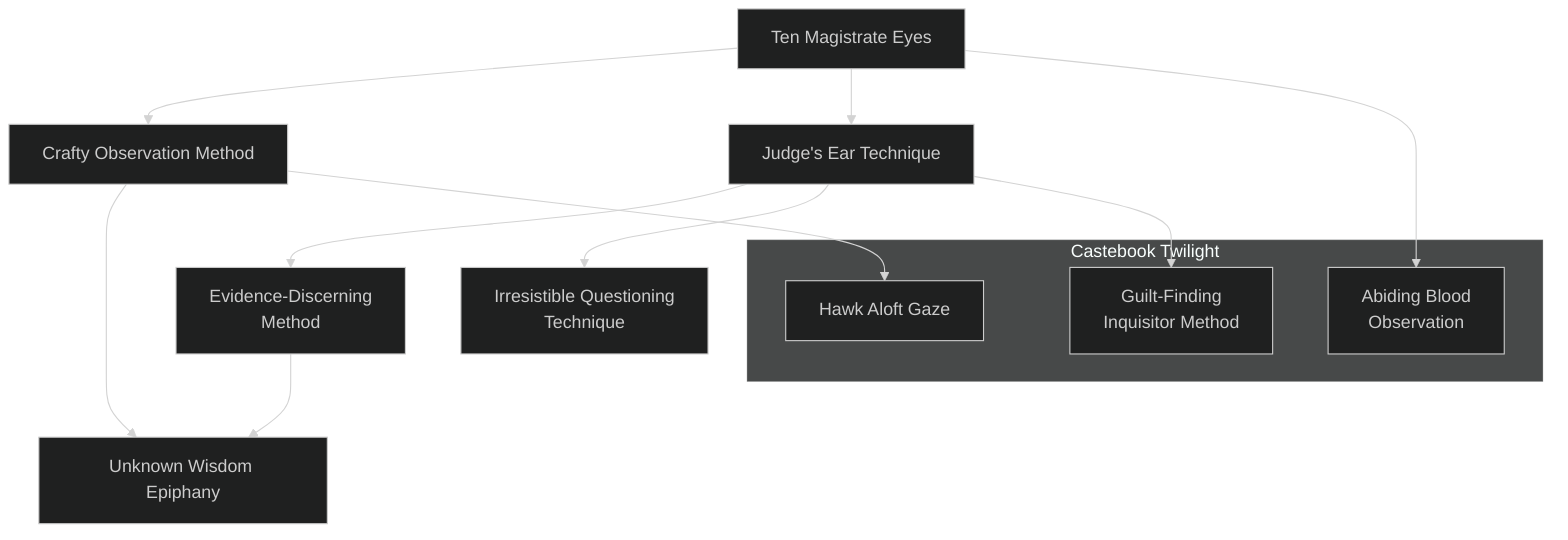 ---
config:
  theme: dark
---

flowchart TD

    ten_magistrate_eyes[Ten Magistrate Eyes]
    click ten_magistrate_eyes callback "
        Ten Magistrate Eyes<br>
        <br>
        Cost: 3 motes<br>
        Duration: One scene<br>
        Type: Supplemental<br>
        Minimum Investigation: 1<br>
        Minimum Essence: 1<br>
        Prerequisite Charms: None<br>
        <br>
        The character attunes himself to the world's ambient
        Essence and becomes preternaturally aware of the order of and
        links between objects. For the remainder of the scene, add his
        Essence score in automatic successes to any Investigation rolls.
        "

    crafty_observation_method[Crafty Observation Method]
    ten_magistrate_eyes --> crafty_observation_method
    click crafty_observation_method callback "
        Crafty Observation Method<br>
        <br>
        Cost: 5 motes<br>
        Duration: Instant<br>
        Type: Simple<br>
        Minimum Investigation: 3<br>
        Minimum Essence: 1<br>
        Prerequisite Charms: Ten Magistrate Eyes<br>
        <br>
        By examining the undisturbed physical evidence of
        an event, the character can reconstruct the physical
        process behind that event. For example, finding a body
        with a knife wound, the character can tell what sort of
        knife was used, from what direction the blow was struck
        and so on. This effect need not be limited to bodies and
        the scenes of crimes — characters can likewise recon-
        struct the evidence left behind by liaisons, examine the
        details of a camp site, etc.<br>
        Obviously, the event must have left significant physical
        evidence for a character to analyze. If the evidence is
        disturbed significantly, the Charm doesn't function automatically.
        The player must instead make a Perception
        + Investigation roll with a difficulty determined by the
        amount of disturbance the evidence has been subjected
        to, with success indicating that the character can reconstruct
        the events.
        "

    judges_ear_technique[Judge's Ear Technique]
    ten_magistrate_eyes --> judges_ear_technique
    click judges_ear_technique callback "
        Judge's Ear Technique<br>
        <br>
        Cost: 6 motes<br>
        Duration: One scene<br>
        Type: Reflexive<br>
        Minimum Investigation: 2<br>
        Minimum Essence: 1<br>
        Prerequisite Charms: Ten Magistrate Eyes<br>
        <br>
        This Charm allows the character to tell if a specific
        individual is lying to her. This Charm is infallible, within its
        limits. If the target refuses to answer or answers in an unclear
        fashion, the Charm will not indicate him as having lied.
        Likewise, it can only detect lies the target knows to be lies. If the
        target sincerely believes something to be the case, then the
        Charm will not detect him as having lied. This Charm in no
        way compels or reveals the truth — it only detects falsehoods.<br>
        <br>
        Errata:<br>
        This reads &quot;Minimum Ability: 2, Minimum Investigation: 1&quot;, it should read, &quot;Minimum Investigation: 2, Minimum Essence: 1&quot;
        "

    evidence_discerning_method[Evidence-Discerning<br>Method]
    judges_ear_technique --> evidence_discerning_method
    click evidence_discerning_method callback "
        Evidence-Discerning Method<br>
        <br>
        Cost: 6 motes, 1 Willpower<br>
        Duration: Instant<br>
        Type: Simple<br>
        Minimum Investigation: 4<br>
        Minimum Essence: 2<br>
        Prerequisite Charms: Judge's Ear Technique<br>
        <br>
        By sorting through possessions, physical evidence and so
        on left by a particular individual, an Exalted using this Charm
        may construct a psychological profile of the character who left
        the evidence. The clarity of this profile is determined by the
        amount of material the Exalted employing this Charm has to
        sort through. The more material, the more likely the character
        is to derive an accurate picture; the use of the Investigation
        Charm Crafty Observation Method is extremely beneficial as
        an aid to the use of this Charm. If there is material mixed in
        that does not actually belong to the target of analysis, then the
        Exalted's picture of the target will be distorted.
        "

    irresistable_questioning_technique[Irresistible Questioning<br>Technique]
    judges_ear_technique --> irresistable_questioning_technique
    click irresistable_questioning_technique callback "
        Irresistible Questioning Technique<br>
        <br>
        Cost: 5 motes<br>
        Duration: One scene<br>
        Type: Simple<br>
        Minimum Investigation: 3<br>
        Minimum Essence: 2<br>
        Prerequisite Charms: Judge's Ear Technique<br>
        <br>
        An Exalted using this Charm can make her questions
        impossible to resist. During the extended interrogation of a
        target whose Willpower is equal to or less than her Essence, she
        may wring him utterly dry — he is unable to lie, dissimulate or
        otherwise prevaricate. If the target has Willpower equal to or
        less than twice the Exalted's Essence, the Exalted's player may
        make a Manipulation + Investigation roll. For every success,
        the target must truthfully and to the best of his ability answer
        a single question. The Charm Ten Magistrate Eyes cannot be
        used to gain extra successes on this roll.<br>
        This Charm does not work on targets whose Willpower is
        higher than twice the Exalted's Essence. In any event, this
        Charm loses its effectiveness with repeated use — if used by an
        Exalted on the same target more than once during a period equal
        to the target's Willpower in weeks, the Charm has no effect.<br>
        <br>
        Errata:<br>
        On the sixth line of the first paragraph of the charm’s description, it says that a weak effect occurs if the
        target’s Willpower is less than or equal to &quot;twice the Exalted’s Willpower&quot;. This should read &quot;twice the
        Exalted’s Essence&quot; instead.
        "

    unknown_wisdow_epiphany[Unknown Wisdom Epiphany]
    evidence_discerning_method --> unknown_wisdow_epiphany
    crafty_observation_method --> unknown_wisdow_epiphany
    click unknown_wisdow_epiphany callback "
        Unknown Wisdom Epiphany<br>
        <br>
        Cost: 10 motes, 1 Willpower<br>
        Duration: Instant<br>
        Type: Simple<br>
        Minimum Investigation: 5<br>
        Minimum Essence: 3<br>
        Prerequisite Charms: Crafty Observation Method, Evidence-Discerning Method<br>
        <br>
        By visiting the scene of an event and attuning himself to
        local Essence flows and residues, the Exalted can psychically
        reenact history, reconstructing the event to the point of
        gaining insight he could not normally receive from evidence
        alone. The character must have time alone to go over the
        scene, touch and examine the largely undisturbed evidence
        and &quot;get into the shoes&quot; of one of the people involved.<br>
        The Exalted experiences flashbacks of the event from the
        perspective of the person he is emulating and gains insight into
        the target's persona, including her Nature and her superficial
        feelings and attitudes over the course of the reenacted event.
        Characters involved in reenacting an event are rarely danger-
        ous, but if disturbed, they may very briefly cling to the adopted
        persona before snapping back to the current moment.
        "

    subgraph Castebook Twilight
        direction TB
        abiding_blood_observation[Abiding Blood<br>Observation]
        click abiding_blood_observation callback "
            Abiding Blood Observation<br>
            <br>
            Cost: 4 motes<br>
            Duration: Instant<br>
            Type: Simple<br>
            Minimum Investigation: 2<br>
            Minimum Essence: 1<br>
            Prerequisite Charms: Ten Magistrate Eyes<br>
            <br>
            When a character uses this Charm, he will perceive
            blood dripping from the hands of anyone within 10 yards of
            him who has killed someone within the last five days. The
            vision is momentary, but quite clear. The Charm lasts long
            enough for him to turn around and look all around him,
            though if someone takes pains to hide her hands, he will not
            be able to see any blood that might be there and judge
            whether or not she has killed. A target who has merely killed
            a single person will have simple bloodstains on her hands; an
            Exalted who has massacred a troop of guards will have hands
            dripping with gore. The Charm makes no distinctions on
            the basis of motives for killing or types of killing, but merely
            shows whether or not those close by have killed.
            "

        hawk_aloft_gaze[Hawk Aloft Gaze]
        click hawk_aloft_gaze callback "
            Hawk Aloft Gaze<br>
            <br>
            Cost: 5 motes<br>
            Duration: Instant<br>
            Type: Simple<br>
            Minimum Investigation: 4<br>
            Minimum Essence: 2<br>
            Prerequisite Charms: Crafty Observation Method<br>
            <br>
            This Charm allows the Exalted to scan a crowd of
            people or a landscape, as far as the eye can see, searching
            for a particular person or thing, focusing all his attention
            on his prey. If any part of his target is theoretically within
            his view — however great the distance — then he will see
            it as clearly as if he were only 10 yards away, together with
            the immediate surroundings for five yards around the
            target. This applies even if his target is camouflaged or
            partly concealed, in which case the visible part of the
            target will be identified as obviously part of the complete
            target. The only way to avoid this Charm is to be wholly
            concealed by some object between the target and the
            Exalt. However, the Exalted must know what he is looking
            for; attempts merely to look for &quot;something odd&quot; will be
            fruitless. Characters who are invisible cannot be detected
            with this spell, but even the cleverest of magical camouflage
            is penetrated by it.
            "
        guilt_finding_inquisitor_method[Guilt-Finding<br>Inquisitor Method]
        click guilt_finding_inquisitor_method callback "
            Guilt-Finding Inquisitor Method<br>
            <br>
            Cost: 7 motes<br>
            Duration: One scene<br>
            Type: Simple<br>
            Minimum Investigation: 3<br>
            Minimum Essence: 2<br>
            Prerequisite Charms: Judge's Ear Technique<br>
            <br>
            With this Charm, an Exalt can hear the private
            whispers of guilt that underlie most speech, betraying the
            dark secrets of an interrogated person. When invoked, it
            will allow the Solar to know the single thing about which
            the target feels guiltiest concerning the subject under
            discussion. The Solar will seem to hear the target's voice
            whispering his guilt and shame about the matter, while the
            target continues to speak of whatever he chooses and is not
            necessarily aware that he is revealing his hidden secrets. If
            the target refuses to say anything, then the Charm fails to
            provide any answers. Also, the Charm operates on the
            target's personal perceptions of guilt: If the target feels no
            guilt or shame about his private actions, then the Charm
            will not reveal them. Thus, a sincere and self-justified
            revolutionary might betray his shame in not speaking up
            publicly for his cause but not his private involvement in a
            recent assassination of a Terrestrial Exalted. Unfortunately,
            the Charm will not function on someone with an
            Essence equal to or greater than that of the user.
            "
    end

    ten_magistrate_eyes --> abiding_blood_observation
    crafty_observation_method --> hawk_aloft_gaze
    judges_ear_technique --> guilt_finding_inquisitor_method